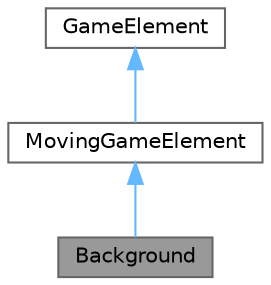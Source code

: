 digraph "Background"
{
 // LATEX_PDF_SIZE
  bgcolor="transparent";
  edge [fontname=Helvetica,fontsize=10,labelfontname=Helvetica,labelfontsize=10];
  node [fontname=Helvetica,fontsize=10,shape=box,height=0.2,width=0.4];
  Node1 [id="Node000001",label="Background",height=0.2,width=0.4,color="gray40", fillcolor="grey60", style="filled", fontcolor="black",tooltip="Represents the background of the game, including end game and win game screens."];
  Node2 -> Node1 [id="edge1_Node000001_Node000002",dir="back",color="steelblue1",style="solid",tooltip=" "];
  Node2 [id="Node000002",label="MovingGameElement",height=0.2,width=0.4,color="gray40", fillcolor="white", style="filled",URL="$class_moving_game_element.html",tooltip="Derived class for moving game elements."];
  Node3 -> Node2 [id="edge2_Node000002_Node000003",dir="back",color="steelblue1",style="solid",tooltip=" "];
  Node3 [id="Node000003",label="GameElement",height=0.2,width=0.4,color="gray40", fillcolor="white", style="filled",URL="$class_game_element.html",tooltip="Base class for all game elements."];
}
